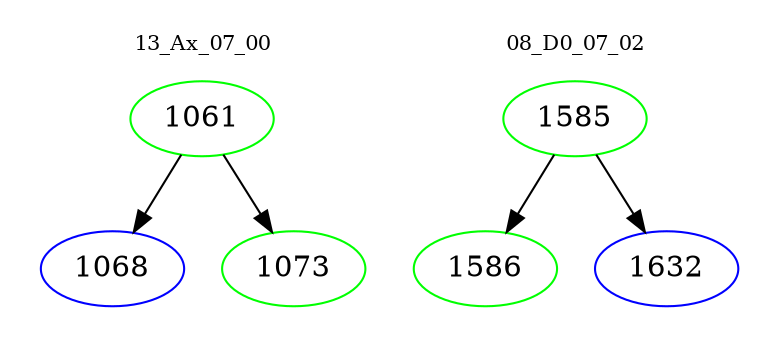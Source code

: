 digraph{
subgraph cluster_0 {
color = white
label = "13_Ax_07_00";
fontsize=10;
T0_1061 [label="1061", color="green"]
T0_1061 -> T0_1068 [color="black"]
T0_1068 [label="1068", color="blue"]
T0_1061 -> T0_1073 [color="black"]
T0_1073 [label="1073", color="green"]
}
subgraph cluster_1 {
color = white
label = "08_D0_07_02";
fontsize=10;
T1_1585 [label="1585", color="green"]
T1_1585 -> T1_1586 [color="black"]
T1_1586 [label="1586", color="green"]
T1_1585 -> T1_1632 [color="black"]
T1_1632 [label="1632", color="blue"]
}
}
